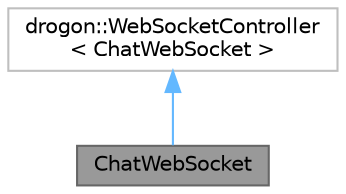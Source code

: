 digraph "ChatWebSocket"
{
 // LATEX_PDF_SIZE
  bgcolor="transparent";
  edge [fontname=Helvetica,fontsize=10,labelfontname=Helvetica,labelfontsize=10];
  node [fontname=Helvetica,fontsize=10,shape=box,height=0.2,width=0.4];
  Node1 [id="Node000001",label="ChatWebSocket",height=0.2,width=0.4,color="gray40", fillcolor="grey60", style="filled", fontcolor="black",tooltip="Класс, реализующий WebSocket-соединение для чата."];
  Node2 -> Node1 [id="edge1_Node000001_Node000002",dir="back",color="steelblue1",style="solid",tooltip=" "];
  Node2 [id="Node000002",label="drogon::WebSocketController\l\< ChatWebSocket \>",height=0.2,width=0.4,color="grey75", fillcolor="white", style="filled",tooltip=" "];
}
